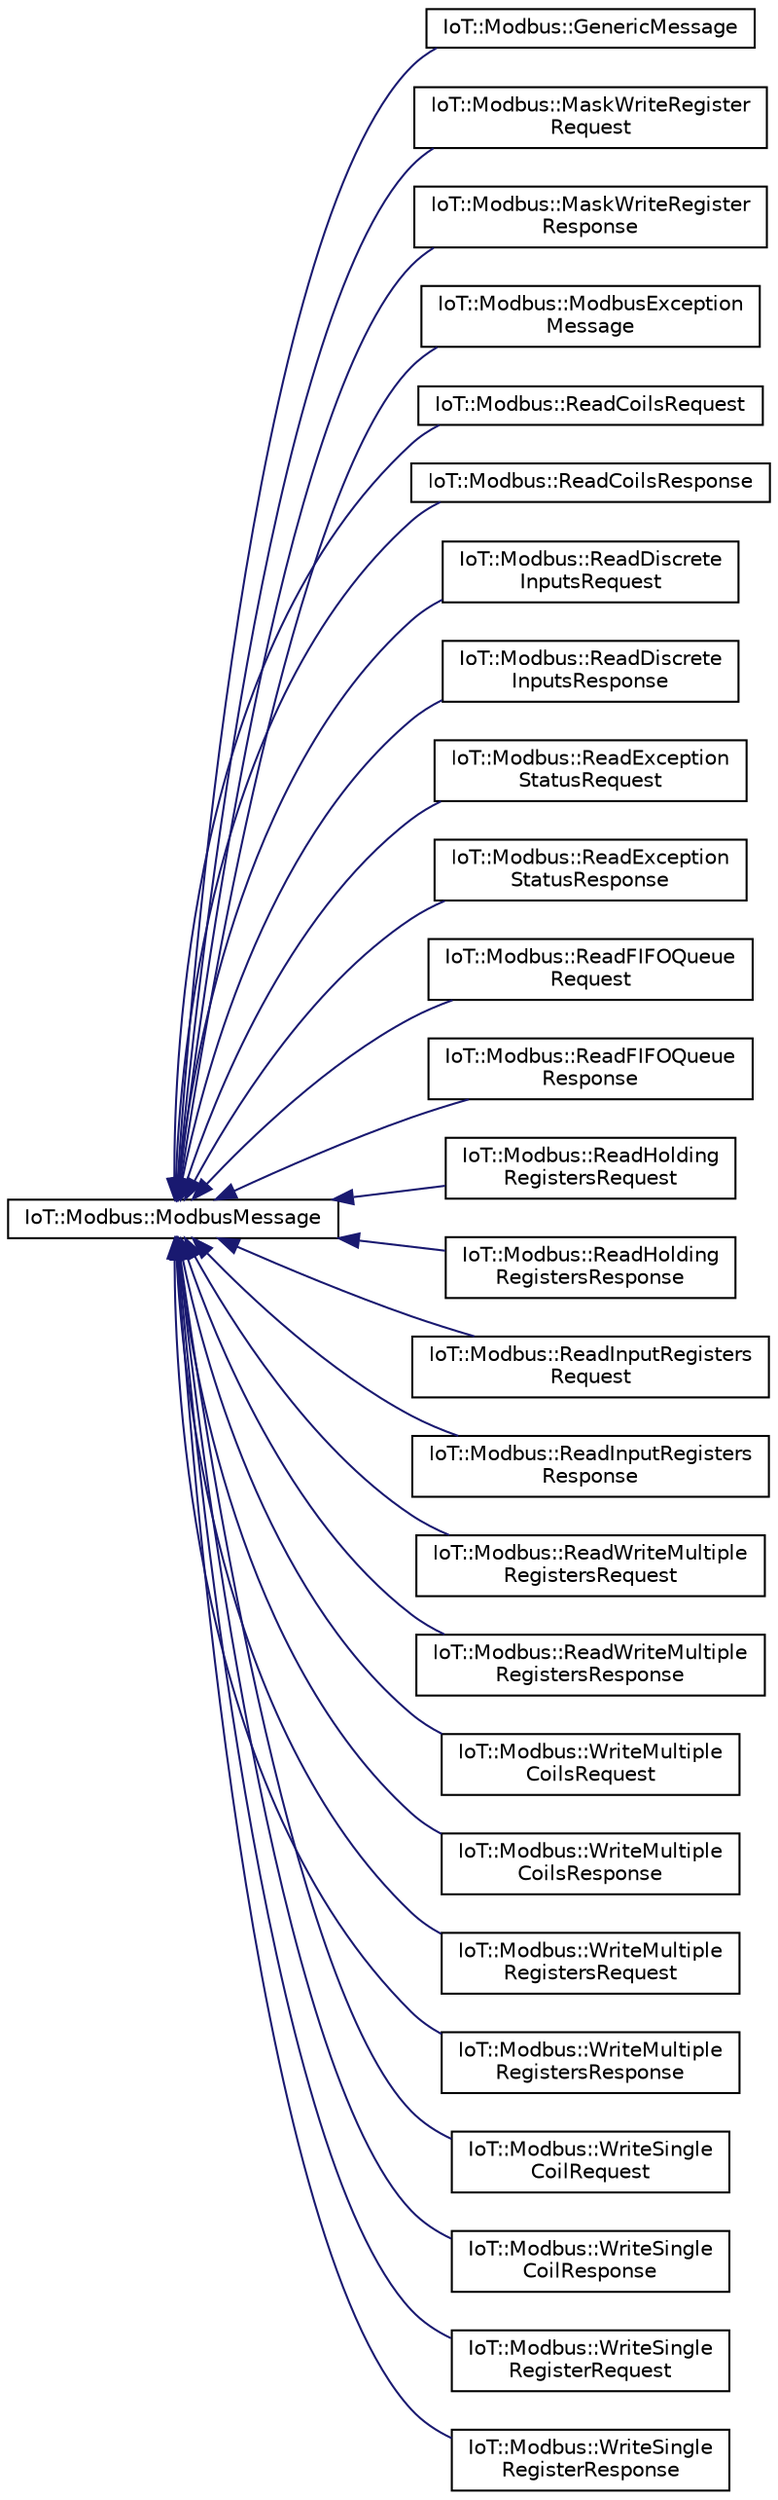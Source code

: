 digraph "Graphical Class Hierarchy"
{
 // LATEX_PDF_SIZE
  edge [fontname="Helvetica",fontsize="10",labelfontname="Helvetica",labelfontsize="10"];
  node [fontname="Helvetica",fontsize="10",shape=record];
  rankdir="LR";
  Node0 [label="IoT::Modbus::ModbusMessage",height=0.2,width=0.4,color="black", fillcolor="white", style="filled",URL="$structIoT_1_1Modbus_1_1ModbusMessage.html",tooltip=" "];
  Node0 -> Node1 [dir="back",color="midnightblue",fontsize="10",style="solid",fontname="Helvetica"];
  Node1 [label="IoT::Modbus::GenericMessage",height=0.2,width=0.4,color="black", fillcolor="white", style="filled",URL="$structIoT_1_1Modbus_1_1GenericMessage.html",tooltip="A generic Modbus frame."];
  Node0 -> Node2 [dir="back",color="midnightblue",fontsize="10",style="solid",fontname="Helvetica"];
  Node2 [label="IoT::Modbus::MaskWriteRegister\lRequest",height=0.2,width=0.4,color="black", fillcolor="white", style="filled",URL="$structIoT_1_1Modbus_1_1MaskWriteRegisterRequest.html",tooltip=" "];
  Node0 -> Node3 [dir="back",color="midnightblue",fontsize="10",style="solid",fontname="Helvetica"];
  Node3 [label="IoT::Modbus::MaskWriteRegister\lResponse",height=0.2,width=0.4,color="black", fillcolor="white", style="filled",URL="$structIoT_1_1Modbus_1_1MaskWriteRegisterResponse.html",tooltip=" "];
  Node0 -> Node4 [dir="back",color="midnightblue",fontsize="10",style="solid",fontname="Helvetica"];
  Node4 [label="IoT::Modbus::ModbusException\lMessage",height=0.2,width=0.4,color="black", fillcolor="white", style="filled",URL="$structIoT_1_1Modbus_1_1ModbusExceptionMessage.html",tooltip="Modbus Exception Message."];
  Node0 -> Node5 [dir="back",color="midnightblue",fontsize="10",style="solid",fontname="Helvetica"];
  Node5 [label="IoT::Modbus::ReadCoilsRequest",height=0.2,width=0.4,color="black", fillcolor="white", style="filled",URL="$structIoT_1_1Modbus_1_1ReadCoilsRequest.html",tooltip=" "];
  Node0 -> Node6 [dir="back",color="midnightblue",fontsize="10",style="solid",fontname="Helvetica"];
  Node6 [label="IoT::Modbus::ReadCoilsResponse",height=0.2,width=0.4,color="black", fillcolor="white", style="filled",URL="$structIoT_1_1Modbus_1_1ReadCoilsResponse.html",tooltip=" "];
  Node0 -> Node7 [dir="back",color="midnightblue",fontsize="10",style="solid",fontname="Helvetica"];
  Node7 [label="IoT::Modbus::ReadDiscrete\lInputsRequest",height=0.2,width=0.4,color="black", fillcolor="white", style="filled",URL="$structIoT_1_1Modbus_1_1ReadDiscreteInputsRequest.html",tooltip=" "];
  Node0 -> Node8 [dir="back",color="midnightblue",fontsize="10",style="solid",fontname="Helvetica"];
  Node8 [label="IoT::Modbus::ReadDiscrete\lInputsResponse",height=0.2,width=0.4,color="black", fillcolor="white", style="filled",URL="$structIoT_1_1Modbus_1_1ReadDiscreteInputsResponse.html",tooltip=" "];
  Node0 -> Node9 [dir="back",color="midnightblue",fontsize="10",style="solid",fontname="Helvetica"];
  Node9 [label="IoT::Modbus::ReadException\lStatusRequest",height=0.2,width=0.4,color="black", fillcolor="white", style="filled",URL="$structIoT_1_1Modbus_1_1ReadExceptionStatusRequest.html",tooltip=" "];
  Node0 -> Node10 [dir="back",color="midnightblue",fontsize="10",style="solid",fontname="Helvetica"];
  Node10 [label="IoT::Modbus::ReadException\lStatusResponse",height=0.2,width=0.4,color="black", fillcolor="white", style="filled",URL="$structIoT_1_1Modbus_1_1ReadExceptionStatusResponse.html",tooltip=" "];
  Node0 -> Node11 [dir="back",color="midnightblue",fontsize="10",style="solid",fontname="Helvetica"];
  Node11 [label="IoT::Modbus::ReadFIFOQueue\lRequest",height=0.2,width=0.4,color="black", fillcolor="white", style="filled",URL="$structIoT_1_1Modbus_1_1ReadFIFOQueueRequest.html",tooltip=" "];
  Node0 -> Node12 [dir="back",color="midnightblue",fontsize="10",style="solid",fontname="Helvetica"];
  Node12 [label="IoT::Modbus::ReadFIFOQueue\lResponse",height=0.2,width=0.4,color="black", fillcolor="white", style="filled",URL="$structIoT_1_1Modbus_1_1ReadFIFOQueueResponse.html",tooltip=" "];
  Node0 -> Node13 [dir="back",color="midnightblue",fontsize="10",style="solid",fontname="Helvetica"];
  Node13 [label="IoT::Modbus::ReadHolding\lRegistersRequest",height=0.2,width=0.4,color="black", fillcolor="white", style="filled",URL="$structIoT_1_1Modbus_1_1ReadHoldingRegistersRequest.html",tooltip=" "];
  Node0 -> Node14 [dir="back",color="midnightblue",fontsize="10",style="solid",fontname="Helvetica"];
  Node14 [label="IoT::Modbus::ReadHolding\lRegistersResponse",height=0.2,width=0.4,color="black", fillcolor="white", style="filled",URL="$structIoT_1_1Modbus_1_1ReadHoldingRegistersResponse.html",tooltip=" "];
  Node0 -> Node15 [dir="back",color="midnightblue",fontsize="10",style="solid",fontname="Helvetica"];
  Node15 [label="IoT::Modbus::ReadInputRegisters\lRequest",height=0.2,width=0.4,color="black", fillcolor="white", style="filled",URL="$structIoT_1_1Modbus_1_1ReadInputRegistersRequest.html",tooltip=" "];
  Node0 -> Node16 [dir="back",color="midnightblue",fontsize="10",style="solid",fontname="Helvetica"];
  Node16 [label="IoT::Modbus::ReadInputRegisters\lResponse",height=0.2,width=0.4,color="black", fillcolor="white", style="filled",URL="$structIoT_1_1Modbus_1_1ReadInputRegistersResponse.html",tooltip=" "];
  Node0 -> Node17 [dir="back",color="midnightblue",fontsize="10",style="solid",fontname="Helvetica"];
  Node17 [label="IoT::Modbus::ReadWriteMultiple\lRegistersRequest",height=0.2,width=0.4,color="black", fillcolor="white", style="filled",URL="$structIoT_1_1Modbus_1_1ReadWriteMultipleRegistersRequest.html",tooltip=" "];
  Node0 -> Node18 [dir="back",color="midnightblue",fontsize="10",style="solid",fontname="Helvetica"];
  Node18 [label="IoT::Modbus::ReadWriteMultiple\lRegistersResponse",height=0.2,width=0.4,color="black", fillcolor="white", style="filled",URL="$structIoT_1_1Modbus_1_1ReadWriteMultipleRegistersResponse.html",tooltip=" "];
  Node0 -> Node19 [dir="back",color="midnightblue",fontsize="10",style="solid",fontname="Helvetica"];
  Node19 [label="IoT::Modbus::WriteMultiple\lCoilsRequest",height=0.2,width=0.4,color="black", fillcolor="white", style="filled",URL="$structIoT_1_1Modbus_1_1WriteMultipleCoilsRequest.html",tooltip=" "];
  Node0 -> Node20 [dir="back",color="midnightblue",fontsize="10",style="solid",fontname="Helvetica"];
  Node20 [label="IoT::Modbus::WriteMultiple\lCoilsResponse",height=0.2,width=0.4,color="black", fillcolor="white", style="filled",URL="$structIoT_1_1Modbus_1_1WriteMultipleCoilsResponse.html",tooltip=" "];
  Node0 -> Node21 [dir="back",color="midnightblue",fontsize="10",style="solid",fontname="Helvetica"];
  Node21 [label="IoT::Modbus::WriteMultiple\lRegistersRequest",height=0.2,width=0.4,color="black", fillcolor="white", style="filled",URL="$structIoT_1_1Modbus_1_1WriteMultipleRegistersRequest.html",tooltip=" "];
  Node0 -> Node22 [dir="back",color="midnightblue",fontsize="10",style="solid",fontname="Helvetica"];
  Node22 [label="IoT::Modbus::WriteMultiple\lRegistersResponse",height=0.2,width=0.4,color="black", fillcolor="white", style="filled",URL="$structIoT_1_1Modbus_1_1WriteMultipleRegistersResponse.html",tooltip=" "];
  Node0 -> Node23 [dir="back",color="midnightblue",fontsize="10",style="solid",fontname="Helvetica"];
  Node23 [label="IoT::Modbus::WriteSingle\lCoilRequest",height=0.2,width=0.4,color="black", fillcolor="white", style="filled",URL="$structIoT_1_1Modbus_1_1WriteSingleCoilRequest.html",tooltip=" "];
  Node0 -> Node24 [dir="back",color="midnightblue",fontsize="10",style="solid",fontname="Helvetica"];
  Node24 [label="IoT::Modbus::WriteSingle\lCoilResponse",height=0.2,width=0.4,color="black", fillcolor="white", style="filled",URL="$structIoT_1_1Modbus_1_1WriteSingleCoilResponse.html",tooltip=" "];
  Node0 -> Node25 [dir="back",color="midnightblue",fontsize="10",style="solid",fontname="Helvetica"];
  Node25 [label="IoT::Modbus::WriteSingle\lRegisterRequest",height=0.2,width=0.4,color="black", fillcolor="white", style="filled",URL="$structIoT_1_1Modbus_1_1WriteSingleRegisterRequest.html",tooltip=" "];
  Node0 -> Node26 [dir="back",color="midnightblue",fontsize="10",style="solid",fontname="Helvetica"];
  Node26 [label="IoT::Modbus::WriteSingle\lRegisterResponse",height=0.2,width=0.4,color="black", fillcolor="white", style="filled",URL="$structIoT_1_1Modbus_1_1WriteSingleRegisterResponse.html",tooltip=" "];
}
